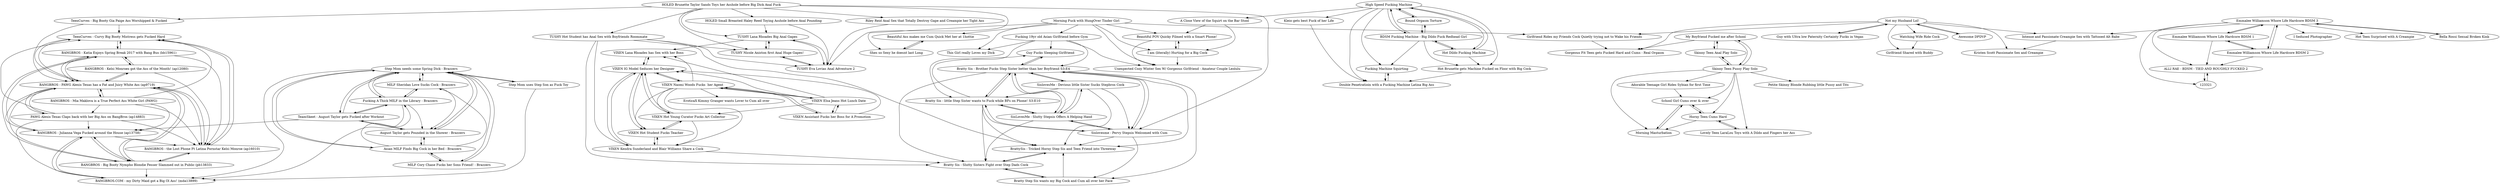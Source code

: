 digraph pornGraph_level_1 {
	ph56e32b8b12118 [label="Beautiful Ass makes me Cum Quick Met her at 1hottie",level=1,hash=ph56e32b8b12118]
	ph56e32b8b12118 -> ph57696028574b3
	ph56e717cd37d67 [label="Fucking Machine Squirting",level=1,hash=ph56e717cd37d67]
	ph56e717cd37d67 -> ph586f854855473
	ph57696028574b3 [label="Shes so Sexy he doesnt last Long",level=1,hash=ph57696028574b3]
	ph57696028574b3 -> ph56e32b8b12118
	ph57cf38c4c6c59 [label="Kleio gets best Fuck of her Life",level=1,hash=ph57cf38c4c6c59]
	ph57cf38c4c6c59 -> ph586f854855473
	ph582ccb22da64c [label="MILF Sheridan Love Sucks Cock - Brazzers",level=1,hash=ph582ccb22da64c]
	ph582ccb22da64c -> ph596380b539c62
	ph582ccb22da64c -> ph58890fc355395
	ph582ccb22da64c -> ph5996e9981e833
	ph585802bd5407c [label="Bound Orgasm Torture",level=1,hash=ph585802bd5407c]
	ph585802bd5407c -> ph59ca853864398
	ph585802bd5407c -> ph59ef54d41f47b
	ph586f854855473 [label="Double Penetratioin with a Fucking Machine Latina Big Ass",level=1,hash=ph586f854855473]
	ph586f854855473 -> ph56e717cd37d67
	ph5881623d8447d [label="TeenCurves - Curvy Big Booty Mistress gets Fucked Hard",level=1,hash=ph5881623d8447d]
	ph5881623d8447d -> ph5900da42244f6
	ph5881623d8447d -> ph596e4ad896499
	ph5881623d8447d -> ph591c49b831236
	ph5888b6ee7f066 [label="Watching Wife Ride Cock",level=1,hash=ph5888b6ee7f066]
	ph5888b6ee7f066 -> ph589fc9540ace8
	ph58890fc355395 [label="August Taylor gets Pounded in the Shower - Brazzers",level=1,hash=ph58890fc355395]
	ph58890fc355395 -> ph593fe4bc5a151
	ph58890fc355395 -> ph598dfe7b3b601
	ph58890fc355395 -> ph596380b539c62
	ph589fc9540ace8 [label="Girlfriend Shared with Buddy",level=1,hash=ph589fc9540ace8]
	ph58a1c1b9576e7 [label="Hot Brunette gets Machine Fucked on Floor with Big Cock",level=1,hash=ph58a1c1b9576e7]
	ph58a1c1b9576e7 -> ph586f854855473
	ph58c03ff51d6cc [label="PAWG Alexis Texas Claps back with her Big Ass on BangBros (ap14883)",level=1,hash=ph58c03ff51d6cc]
	ph58c03ff51d6cc -> ph5881623d8447d
	ph58c03ff51d6cc -> ph591ae4fc32014
	ph58c03ff51d6cc -> ph59480bf6c51c6
	ph58c03ff51d6cc -> ph596e4ad896499
	ph58c03ff51d6cc -> ph591c49b831236
	ph58c1c7ac5a95c [label="EroticaX Kimmy Granger wants Lover to Cum all over",level=1,hash=ph58c1c7ac5a95c]
	ph5900da42244f6 [label="BANGBROS - Katia Enjoys Spring Break 2017 with Bang Bus (bb15961)",level=1,hash=ph5900da42244f6]
	ph5900da42244f6 -> ph5881623d8447d
	ph5900da42244f6 -> ph596e49f2839b7
	ph5900da42244f6 -> ph5914a82e707aa
	ph5900da42244f6 -> ph596e4ad896499
	ph5900da42244f6 -> ph591c49b831236
	ph590e12b7a1bc6 [label="ALLI RAE - BDSM - TIED AND ROUGHLY FUCKED 2",level=1,hash=ph590e12b7a1bc6]
	ph590e12b7a1bc6 -> ph5a102988a7996
	ph5914a82e707aa [label="BANGBROS - Kelsi Monroes got the Ass of the Month! (ap12080)",level=1,hash=ph5914a82e707aa]
	ph5914a82e707aa -> ph596e4ad896499
	ph5914a82e707aa -> ph5900da42244f6
	ph5914a82e707aa -> ph591c49b831236
	ph591ae4fc32014 [label="BANGBROS - Julianna Vega Fucked around the House (ap13758)",level=1,hash=ph591ae4fc32014]
	ph591ae4fc32014 -> ph596e49f2839b7
	ph591ae4fc32014 -> ph59480bf6c51c6
	ph591ae4fc32014 -> ph596e4ad896499
	ph591ae4fc32014 -> ph591c49b831236
	ph591c49b831236 [label="BANGBROS - PAWG Alexis Texas has a Fat and Juicy White Ass (ap9719)",level=0,hash=ph591c49b831236]
	ph591c49b831236 -> ph596e4ad896499
	ph591c49b831236 -> ph58c03ff51d6cc
	ph591c49b831236 -> ph5914a82e707aa
	ph591c49b831236 -> ph591ae4fc32014
	ph591c49b831236 -> ph5881623d8447d
	ph591c49b831236 -> ph5900da42244f6
	ph591c49b831236 -> ph599d980100b21
	ph591c49b831236 -> ph596e49f2839b7
	ph593fe4bc5a151 [label="Asian MILF Finds Big Cock in her Bed - Brazzers",level=1,hash=ph593fe4bc5a151]
	ph593fe4bc5a151 -> ph596380b539c62
	ph593fe4bc5a151 -> ph58890fc355395
	ph593fe4bc5a151 -> ph582ccb22da64c
	ph593fe4bc5a151 -> ph59721b429ef82
	ph593fe4bc5a151 -> ph5996e9981e833
	ph59480bf6c51c6 [label="BANGBROS.COM - my Dirty Maid got a Big Ol Ass! (mda13899)",level=1,hash=ph59480bf6c51c6]
	ph59480bf6c51c6 -> ph591ae4fc32014
	ph596380b539c62 [label="Step Mom needs some Spring Dick - Brazzers",level=0,hash=ph596380b539c62]
	ph596380b539c62 -> ph59480bf6c51c6
	ph596380b539c62 -> ph593fe4bc5a151
	ph596380b539c62 -> ph582ccb22da64c
	ph596380b539c62 -> ph59fc002c34511
	ph596380b539c62 -> ph58890fc355395
	ph596380b539c62 -> ph598dfe7b3b601
	ph596380b539c62 -> ph5996e9981e833
	ph596380b539c62 -> ph59721b429ef82
	ph596e49f2839b7 [label="BANGBROS - Big Booty Nympho Blondie Fesser Slammed out in Public (pb13833)",level=1,hash=ph596e49f2839b7]
	ph596e49f2839b7 -> ph591c49b831236
	ph596e49f2839b7 -> ph5900da42244f6
	ph596e49f2839b7 -> ph59480bf6c51c6
	ph596e49f2839b7 -> ph596e4ad896499
	ph596e49f2839b7 -> ph591ae4fc32014
	ph596e4ad896499 [label="BANGBROS - the Lost Phone Ft Latina Pornstar Kelsi Monroe (ap16010)",level=1,hash=ph596e4ad896499]
	ph596e4ad896499 -> ph596e49f2839b7
	ph596e4ad896499 -> ph5881623d8447d
	ph596e4ad896499 -> ph591c49b831236
	ph596e5ff8d2f6a [label="I Seduced Photographer",level=1,hash=ph596e5ff8d2f6a]
	ph59721b429ef82 [label="MILF Cory Chase Fucks her Sons Friend! - Brazzers",level=1,hash=ph59721b429ef82]
	ph59721b429ef82 -> ph593fe4bc5a151
	ph59721b429ef82 -> ph596380b539c62
	ph597771763a3ed [label="Petite Skinny Blonde Rubbing little Pussy and Tits",level=1,hash=ph597771763a3ed]
	ph597db0185653c [label="Hot Dildo Fucking Machine",level=1,hash=ph597db0185653c]
	ph597db0185653c -> ph59ca853864398
	ph597db0185653c -> ph59ef54d41f47b
	ph597db0185653c -> ph58a1c1b9576e7
	ph598dfe7b3b601 [label="TeamSkeet - August Taylor gets Fucked after Workout",level=1,hash=ph598dfe7b3b601]
	ph598dfe7b3b601 -> ph596380b539c62
	ph598dfe7b3b601 -> ph58890fc355395
	ph598dfe7b3b601 -> ph5996e9981e833
	ph598dfe7b3b601 -> ph591ae4fc32014
	ph5996e9981e833 [label="Fucking A Thick MILF in the Library - Brazzers",level=1,hash=ph5996e9981e833]
	ph5996e9981e833 -> ph598dfe7b3b601
	ph5996e9981e833 -> ph596380b539c62
	ph5996e9981e833 -> ph58890fc355395
	ph5996e9981e833 -> ph59480bf6c51c6
	ph5996e9981e833 -> ph582ccb22da64c
	ph599d980100b21 [label="BANGBROS - Mia Maklova is a True Perfect Ass White Girl (PAWG)",level=1,hash=ph599d980100b21]
	ph599d980100b21 -> ph58c03ff51d6cc
	ph599d980100b21 -> ph591c49b831236
	ph599d980100b21 -> ph596e4ad896499
	ph599d980100b21 -> ph5881623d8447d
	ph599d980100b21 -> ph591ae4fc32014
	ph59a9ce115a8e9 [label="BrattySis - Tricked Horny Step Sis and Teen Friend into Threeway",level=1,hash=ph59a9ce115a8e9]
	ph59a9ce115a8e9 -> ph59f3f5db48732
	ph59c98ca6a1e0d [label="School Girl Cums over &amp; over",level=1,hash=ph59c98ca6a1e0d]
	ph59c98ca6a1e0d -> ph59f0edd5ca118
	ph59c98ca6a1e0d -> ph59dd2b9f3ec0b
	ph59ca853864398 [label="BDSM Fucking Machine - Big Dildo Fuck Redhead Girl",level=1,hash=ph59ca853864398]
	ph59ca853864398 -> ph56e717cd37d67
	ph59ca853864398 -> ph597db0185653c
	ph59ca853864398 -> ph59ef54d41f47b
	ph59ca853864398 -> ph585802bd5407c
	ph59ca853864398 -> ph58a1c1b9576e7
	ph59dd2b9f3ec0b [label="Horny Teen Cums Hard",level=1,hash=ph59dd2b9f3ec0b]
	ph59dd2b9f3ec0b -> ph59f0edd5ca118
	ph59dd2b9f3ec0b -> ph59c98ca6a1e0d
	ph59dd2b9f3ec0b -> ph59e087122aed8
	ph59e087122aed8 [label="Lovely Teen LaraLou Toys with A Dildo and Fingers her Ass",level=1,hash=ph59e087122aed8]
	ph59e087122aed8 -> ph59dd2b9f3ec0b
	ph59ea386b4fcee [label="TeenCurves - Big Booty Gia Paige Ass Worshipped &amp; Fucked",level=1,hash=ph59ea386b4fcee]
	ph59ea386b4fcee -> ph5881623d8447d
	ph59ea386b4fcee -> ph591c49b831236
	ph59ea7cc375abd [label="Gorgeous Fit Teen gets Fucked Hard and Cums - Real Orgasm",level=1,hash=ph59ea7cc375abd]
	ph59ea91e59819f [label="Bratty Step Sis wants my Big Cock and Cum all over her Face",level=1,hash=ph59ea91e59819f]
	ph59ea91e59819f -> ph59a9ce115a8e9
	ph59ea91e59819f -> ph59f3f5db48732
	ph59ef54d41f47b [label="High Speed Fucking Machine",level=0,hash=ph59ef54d41f47b]
	ph59ef54d41f47b -> ph56e717cd37d67
	ph59ef54d41f47b -> ph59ca853864398
	ph59ef54d41f47b -> ph585802bd5407c
	ph59ef54d41f47b -> ph597db0185653c
	ph59ef54d41f47b -> ph57cf38c4c6c59
	ph59ef54d41f47b -> ph5a992e6d3c2d9
	ph59ef54d41f47b -> ph58a1c1b9576e7
	ph59ef54d41f47b -> ph586f854855473
	ph59f04b44f32b0 [label="TUSHY Lana Rhoades Big Anal Gapes",level=1,hash=ph59f04b44f32b0]
	ph59f04b44f32b0 -> ph5a1594f044a17
	ph59f04b44f32b0 -> ph59fad78864eb1
	ph59f04b44f32b0 -> ph59faf67490ebe
	ph59f0edd5ca118 [label="Morning Masturbation",level=1,hash=ph59f0edd5ca118]
	ph59f0edd5ca118 -> ph59c98ca6a1e0d
	ph59f3f5db48732 [label="Bratty Sis - Slutty Sisters Fight over Step Dads Cock",level=1,hash=ph59f3f5db48732]
	ph59f3f5db48732 -> ph59a9ce115a8e9
	ph59f3f5db48732 -> ph59ea91e59819f
	ph59fad78864eb1 [label="TUSHY Eva Lovias Anal Adventure 2",level=1,hash=ph59fad78864eb1]
	ph59fad78864eb1 -> ph59f04b44f32b0
	ph59fad78864eb1 -> ph5a1594f044a17
	ph59faf67490ebe [label="VIXEN Lana Rhoades has Sex with her Boss",level=1,hash=ph59faf67490ebe]
	ph59faf67490ebe -> ph5a0da89ae4f75
	ph59fc002c34511 [label="Step Mom uses Step Son as Fuck Toy",level=1,hash=ph59fc002c34511]
	ph59fc002c34511 -> ph596380b539c62
	ph59fc002c34511 -> ph59480bf6c51c6
	ph5a0da3d0e13e2 [label="TUSHY Hot Student has Anal Sex with Boyfriends Roommate",level=1,hash=ph5a0da3d0e13e2]
	ph5a0da3d0e13e2 -> ph59a9ce115a8e9
	ph5a0da3d0e13e2 -> ph5a0da9ada9383
	ph5a0da3d0e13e2 -> ph59fad78864eb1
	ph5a0da3d0e13e2 -> ph59f3f5db48732
	ph5a0da3d0e13e2 -> ph5a1594f044a17
	ph5a0da89ae4f75 [label="VIXEN IG Model Seduces her Designer",level=1,hash=ph5a0da89ae4f75]
	ph5a0da89ae4f75 -> ph5a0daf3c370f6
	ph5a0da89ae4f75 -> ph5a0daa22c25d5
	ph5a0da89ae4f75 -> ph5a0da9ada9383
	ph5a0da89ae4f75 -> ph5a0daf5e968f5
	ph5a0da89ae4f75 -> ph59faf67490ebe
	ph5a0da9ada9383 [label="VIXEN Kendra Sunderland and Blair Williams Share a Cock",level=1,hash=ph5a0da9ada9383]
	ph5a0da9ada9383 -> ph5a0daf3c370f6
	ph5a0da9ada9383 -> ph5a0da89ae4f75
	ph5a0da9ada9383 -> ph59f3f5db48732
	ph5a0daa22c25d5 [label="VIXEN Naomi Woods Fucks  her Agent",level=0,hash=ph5a0daa22c25d5]
	ph5a0daa22c25d5 -> ph59faf67490ebe
	ph5a0daa22c25d5 -> ph5a0dae36e1d32
	ph5a0daa22c25d5 -> ph5a0daf3c370f6
	ph5a0daa22c25d5 -> ph5a0daecc22a84
	ph5a0daa22c25d5 -> ph5a0daf5e968f5
	ph5a0daa22c25d5 -> ph5a0da89ae4f75
	ph5a0daa22c25d5 -> ph5a0da9ada9383
	ph5a0daa22c25d5 -> ph58c1c7ac5a95c
	ph5a0dae36e1d32 [label="VIXEN Assistant Fucks her Boss for A Promotion",level=1,hash=ph5a0dae36e1d32]
	ph5a0dae36e1d32 -> ph5a0daa22c25d5
	ph5a0dae36e1d32 -> ph5a0daecc22a84
	ph5a0dae36e1d32 -> ph5a0da89ae4f75
	ph5a0daecc22a84 [label="VIXEN Elsa Jeans Hot Lunch Date",level=1,hash=ph5a0daecc22a84]
	ph5a0daecc22a84 -> ph5a0daa22c25d5
	ph5a0daecc22a84 -> ph5a0da89ae4f75
	ph5a0daecc22a84 -> ph5a0dae36e1d32
	ph5a0daecc22a84 -> ph5a0daf5e968f5
	ph5a0daecc22a84 -> ph59faf67490ebe
	ph5a0daf3c370f6 [label="VIXEN Hot Student Fucks Teacher",level=1,hash=ph5a0daf3c370f6]
	ph5a0daf3c370f6 -> ph5a0da9ada9383
	ph5a0daf3c370f6 -> ph5a0da89ae4f75
	ph5a0daf3c370f6 -> ph5a0daf5e968f5
	ph5a0daf5e968f5 [label="VIXEN Hot Young Curator Fucks Art Collector",level=1,hash=ph5a0daf5e968f5]
	ph5a0daf5e968f5 -> ph5a0daf3c370f6
	ph5a0daf5e968f5 -> ph5a0da9ada9383
	ph5a0daf5e968f5 -> ph5a0da89ae4f75
	ph5a102988a7996 [label="123321",level=1,hash=ph5a102988a7996]
	ph5a102988a7996 -> ph590e12b7a1bc6
	ph5a1594f044a17 [label="TUSHY Nicole Aniston first Anal Huge Gapes!",level=1,hash=ph5a1594f044a17]
	ph5a1594f044a17 -> ph59f04b44f32b0
	ph5a1594f044a17 -> ph59fad78864eb1
	ph5a1a0f59a9083 [label="Guy with Ultra low Paternity Certainty Fucks in Vegas",level=1,hash=ph5a1a0f59a9083]
	ph5a1a0f59a9083 -> ph5a72a2a9ab49c
	ph5a245c41be446 [label="Unexpected Cozy Winter Sex W/ Gorgeous Girlfriend - Amateur Couple Leolulu",level=1,hash=ph5a245c41be446]
	ph5a273a3158e17 [label="Guy Fucks Sleeping Girlfriend",level=1,hash=ph5a273a3158e17]
	ph5a273a3158e17 -> ph5a5a2c9f3fee9
	ph5a31d226d3ae4 [label="Bella Rossi Sexual Broken Kink",level=1,hash=ph5a31d226d3ae4]
	ph5a31d226d3ae4 -> ph5a6a8bba80ebe
	ph5a32b24b16a01 [label="This Girl really Loves my Dick",level=1,hash=ph5a32b24b16a01]
	ph5a4852060d1f2 [label="Girlfriend Rides my Friends Cock Quietly trying not to Wake his Friends",level=1,hash=ph5a4852060d1f2]
	ph5a4852060d1f2 -> ph59ea7cc375abd
	ph5a4962cbab2ac [label="Adorable Teenage Girl Rides Sybian for first Time",level=1,hash=ph5a4962cbab2ac]
	ph5a4962cbab2ac -> ph59c98ca6a1e0d
	ph5a4e6d63a3d25 [label="Sislovesme - Pervy Stepsis Welcomed with Cum",level=1,hash=ph5a4e6d63a3d25]
	ph5a4e6d63a3d25 -> ph59a9ce115a8e9
	ph5a4e6d63a3d25 -> ph5a6b7c264df2f
	ph5a4e6d63a3d25 -> ph59ea91e59819f
	ph5a4e6d63a3d25 -> ph5a6a8d4a424f5
	ph5a4e6d63a3d25 -> ph5a5a2c9f3fee9
	ph5a500731d3cd4 [label="Morning Fuck with HungOver Tinder Girl",level=0,hash=ph5a500731d3cd4]
	ph5a500731d3cd4 -> ph5a6c3405d4d41
	ph5a500731d3cd4 -> ph5a245c41be446
	ph5a500731d3cd4 -> ph5a95d96de4e70
	ph5a500731d3cd4 -> ph5a32b24b16a01
	ph5a500731d3cd4 -> ph5a4852060d1f2
	ph5a500731d3cd4 -> ph5aaff89c22cc1
	ph5a500731d3cd4 -> ph56e32b8b12118
	ph5a500731d3cd4 -> ph57696028574b3
	ph5a54dc671b5d5 [label="Skinny Teen Anal Play Solo",level=1,hash=ph5a54dc671b5d5]
	ph5a54dc671b5d5 -> ph5a54dc672eccb
	ph5a54dc671b5d5 -> ph5a54dc67505ad
	ph5a54dc672eccb [label="Skinny Teen Pussy Play Solo",level=0,hash=ph5a54dc672eccb]
	ph5a54dc672eccb -> ph597771763a3ed
	ph5a54dc672eccb -> ph59c98ca6a1e0d
	ph5a54dc672eccb -> ph59f0edd5ca118
	ph5a54dc672eccb -> ph59dd2b9f3ec0b
	ph5a54dc672eccb -> ph5a4962cbab2ac
	ph5a54dc672eccb -> ph59e087122aed8
	ph5a54dc672eccb -> ph5a54dc671b5d5
	ph5a54dc672eccb -> ph5a54dc67505ad
	ph5a54dc67505ad [label="My Boyfriend Fucked me after School",level=1,hash=ph5a54dc67505ad]
	ph5a54dc67505ad -> ph5a54dc672eccb
	ph5a54dc67505ad -> ph5a54dc671b5d5
	ph5a54dc67505ad -> ph59ea7cc375abd
	ph5a558ba0c6641 [label="Riley Reid Anal Sex that Totally Destroy Gape and Creampie her Tight Ass",level=1,hash=ph5a558ba0c6641]
	ph5a558ba0c6641 -> ph59fad78864eb1
	ph5a5685a34fb36 [label="HOLED Brunette Taylor Sands Toys her Asshole before Big Dick Anal Fuck",level=0,hash=ph5a5685a34fb36]
	ph5a5685a34fb36 -> ph5a1594f044a17
	ph5a5685a34fb36 -> ph5a558ba0c6641
	ph5a5685a34fb36 -> ph59f04b44f32b0
	ph5a5685a34fb36 -> ph5a4e6d63a3d25
	ph5a5685a34fb36 -> ph5a723d9acdeb2
	ph5a5685a34fb36 -> ph59ea386b4fcee
	ph5a5685a34fb36 -> ph59fad78864eb1
	ph5a5685a34fb36 -> ph5a0da3d0e13e2
	ph5a56dcda9bd79 [label="Kristen Scott Passionate Sex and Creampie",level=1,hash=ph5a56dcda9bd79]
	ph5a5a2c9f3fee9 [label="Bratty Sis - Brother Fucks Step Sister better than her Boyfriend S3:E4",level=0,hash=ph5a5a2c9f3fee9]
	ph5a5a2c9f3fee9 -> ph5a273a3158e17
	ph5a5a2c9f3fee9 -> ph5a6a8d4a424f5
	ph5a5a2c9f3fee9 -> ph5a7b5e37de601
	ph5a5a2c9f3fee9 -> ph59ea91e59819f
	ph5a5a2c9f3fee9 -> ph59f3f5db48732
	ph5a5a2c9f3fee9 -> ph59a9ce115a8e9
	ph5a5a2c9f3fee9 -> ph5a6b7c264df2f
	ph5a5a2c9f3fee9 -> ph5a4e6d63a3d25
	ph5a62616774bb6 [label="Hot Teen Surprised with A Creampie",level=1,hash=ph5a62616774bb6]
	ph5a6a8bba5760f [label="Emmalee Williamson Whore Life Hardcore BDSM 1",level=1,hash=ph5a6a8bba5760f]
	ph5a6a8bba5760f -> ph5a6a8bba80ebe
	ph5a6a8bba5760f -> ph590e12b7a1bc6
	ph5a6a8bba5760f -> ph5a6a8bba73d2b
	ph5a6a8bba73d2b [label="Emmalee Williamson Whore Life Hardcore BDSM 2",level=1,hash=ph5a6a8bba73d2b]
	ph5a6a8bba73d2b -> ph5a6a8bba80ebe
	ph5a6a8bba73d2b -> ph590e12b7a1bc6
	ph5a6a8bba73d2b -> ph5a6a8bba5760f
	ph5a6a8bba80ebe [label="Emmalee Williamson Whore Life Hardcore BDSM 3",level=0,hash=ph5a6a8bba80ebe]
	ph5a6a8bba80ebe -> ph5a31d226d3ae4
	ph5a6a8bba80ebe -> ph596e5ff8d2f6a
	ph5a6a8bba80ebe -> ph5a6a8bba73d2b
	ph5a6a8bba80ebe -> ph5a62616774bb6
	ph5a6a8bba80ebe -> ph5a102988a7996
	ph5a6a8bba80ebe -> ph590e12b7a1bc6
	ph5a6a8bba80ebe -> ph5a6a8bba5760f
	ph5a6a8bba80ebe -> ph5a8f4e81c731c
	ph5a6a8d4a424f5 [label="Bratty Sis - little Step Sister wants to Fuck while BFs on Phone! S3:E10",level=1,hash=ph5a6a8d4a424f5]
	ph5a6a8d4a424f5 -> ph59a9ce115a8e9
	ph5a6a8d4a424f5 -> ph5a273a3158e17
	ph5a6a8d4a424f5 -> ph5a5a2c9f3fee9
	ph5a6a8d4a424f5 -> ph5a6b7c264df2f
	ph5a6a8d4a424f5 -> ph5a4e6d63a3d25
	ph5a6a8d4a424f5 -> ph59f3f5db48732
	ph5a6b7c264df2f [label="SisLovesMe - Slutty Stepsis Offers A Helping Hand",level=1,hash=ph5a6b7c264df2f]
	ph5a6b7c264df2f -> ph5a7b5e37de601
	ph5a6b7c264df2f -> ph5a5a2c9f3fee9
	ph5a6b7c264df2f -> ph5a6a8d4a424f5
	ph5a6b7c264df2f -> ph5a4e6d63a3d25
	ph5a6b7c264df2f -> ph59f3f5db48732
	ph5a6c3405d4d41 [label="Fucking 19yr old Asian Girlfriend before Gym",level=1,hash=ph5a6c3405d4d41]
	ph5a6c3405d4d41 -> ph5a32b24b16a01
	ph5a6c3405d4d41 -> ph5a245c41be446
	ph5a6c3405d4d41 -> ph5a273a3158e17
	ph5a6c3405d4d41 -> ph5a5a2c9f3fee9
	ph5a6c3405d4d41 -> ph5a6a8d4a424f5
	ph5a723d9acdeb2 [label="HOLED Small Breasted Haley Reed Toying Asshole before Anal Pounding",level=1,hash=ph5a723d9acdeb2]
	ph5a723d9acdeb2 -> ph59f04b44f32b0
	ph5a723d9acdeb2 -> ph59fad78864eb1
	ph5a72a2a9ab49c [label="Not my Husband Lol!",level=0,hash=ph5a72a2a9ab49c]
	ph5a72a2a9ab49c -> ph59ea7cc375abd
	ph5a72a2a9ab49c -> ph5a8fb97bf1d3f
	ph5a72a2a9ab49c -> ph589fc9540ace8
	ph5a72a2a9ab49c -> ph5a56dcda9bd79
	ph5a72a2a9ab49c -> ph5a1a0f59a9083
	ph5a72a2a9ab49c -> ph5a4852060d1f2
	ph5a72a2a9ab49c -> ph5888b6ee7f066
	ph5a72a2a9ab49c -> ph5a8f4e81c731c
	ph5a7b5e37de601 [label="SislovesMe - Devious little Sister Sucks Stepbros Cock",level=1,hash=ph5a7b5e37de601]
	ph5a7b5e37de601 -> ph59a9ce115a8e9
	ph5a7b5e37de601 -> ph5a5a2c9f3fee9
	ph5a7b5e37de601 -> ph5a6a8d4a424f5
	ph5a7b5e37de601 -> ph5a6b7c264df2f
	ph5a7b5e37de601 -> ph5a4e6d63a3d25
	ph5a8f4e81c731c [label="Intense and Passionate Creampie Sex with Tattooed Alt Babe",level=1,hash=ph5a8f4e81c731c]
	ph5a8f4e81c731c -> ph5a56dcda9bd79
	ph5a8fb97bf1d3f [label="Awesome DPDVP",level=1,hash=ph5a8fb97bf1d3f]
	ph5a8fb97bf1d3f -> ph5a72a2a9ab49c
	ph5a95d96de4e70 [label="Beautiful POV Quicky Filmed with a Smart Phone!",level=1,hash=ph5a95d96de4e70]
	ph5a95d96de4e70 -> ph5a245c41be446
	ph5a95d96de4e70 -> ph5aaff89c22cc1
	ph5a992e6d3c2d9 [label="A Close View of the Squirt on the Bar Stool",level=1,hash=ph5a992e6d3c2d9]
	ph5a992e6d3c2d9 -> ph5a95d96de4e70
	ph5a992e6d3c2d9 -> ph5aaff89c22cc1
	ph5aaff89c22cc1 [label="I am (literally) Hurting for a Big Cock",level=1,hash=ph5aaff89c22cc1]
	ph5aaff89c22cc1 -> ph5a245c41be446
	ph5aaff89c22cc1 -> ph5a95d96de4e70
}